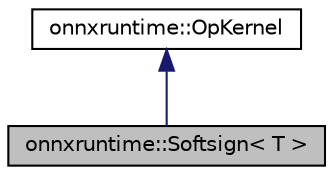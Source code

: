 digraph "onnxruntime::Softsign&lt; T &gt;"
{
  edge [fontname="Helvetica",fontsize="10",labelfontname="Helvetica",labelfontsize="10"];
  node [fontname="Helvetica",fontsize="10",shape=record];
  Node2 [label="onnxruntime::Softsign\< T \>",height=0.2,width=0.4,color="black", fillcolor="grey75", style="filled", fontcolor="black"];
  Node3 -> Node2 [dir="back",color="midnightblue",fontsize="10",style="solid",fontname="Helvetica"];
  Node3 [label="onnxruntime::OpKernel",height=0.2,width=0.4,color="black", fillcolor="white", style="filled",URL="$classonnxruntime_1_1OpKernel.html"];
}
